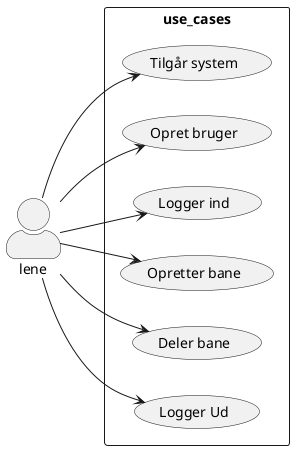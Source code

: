 @startuml UseCase Diagram
skinparam actorStyle awesome
left to right direction
actor lene as lene
rectangle use_cases{
    usecase "Tilgår system" as UC1
    usecase "Opret bruger" as UC2
    usecase "Logger ind" as UC3
    usecase "Opretter bane" as UC4  
    usecase "Deler bane" as UC9  
    usecase "Logger Ud" as UC10  
}
lene --> UC1
lene --> UC2
lene --> UC3
lene --> UC4
lene --> UC9
lene --> UC10

@enduml

